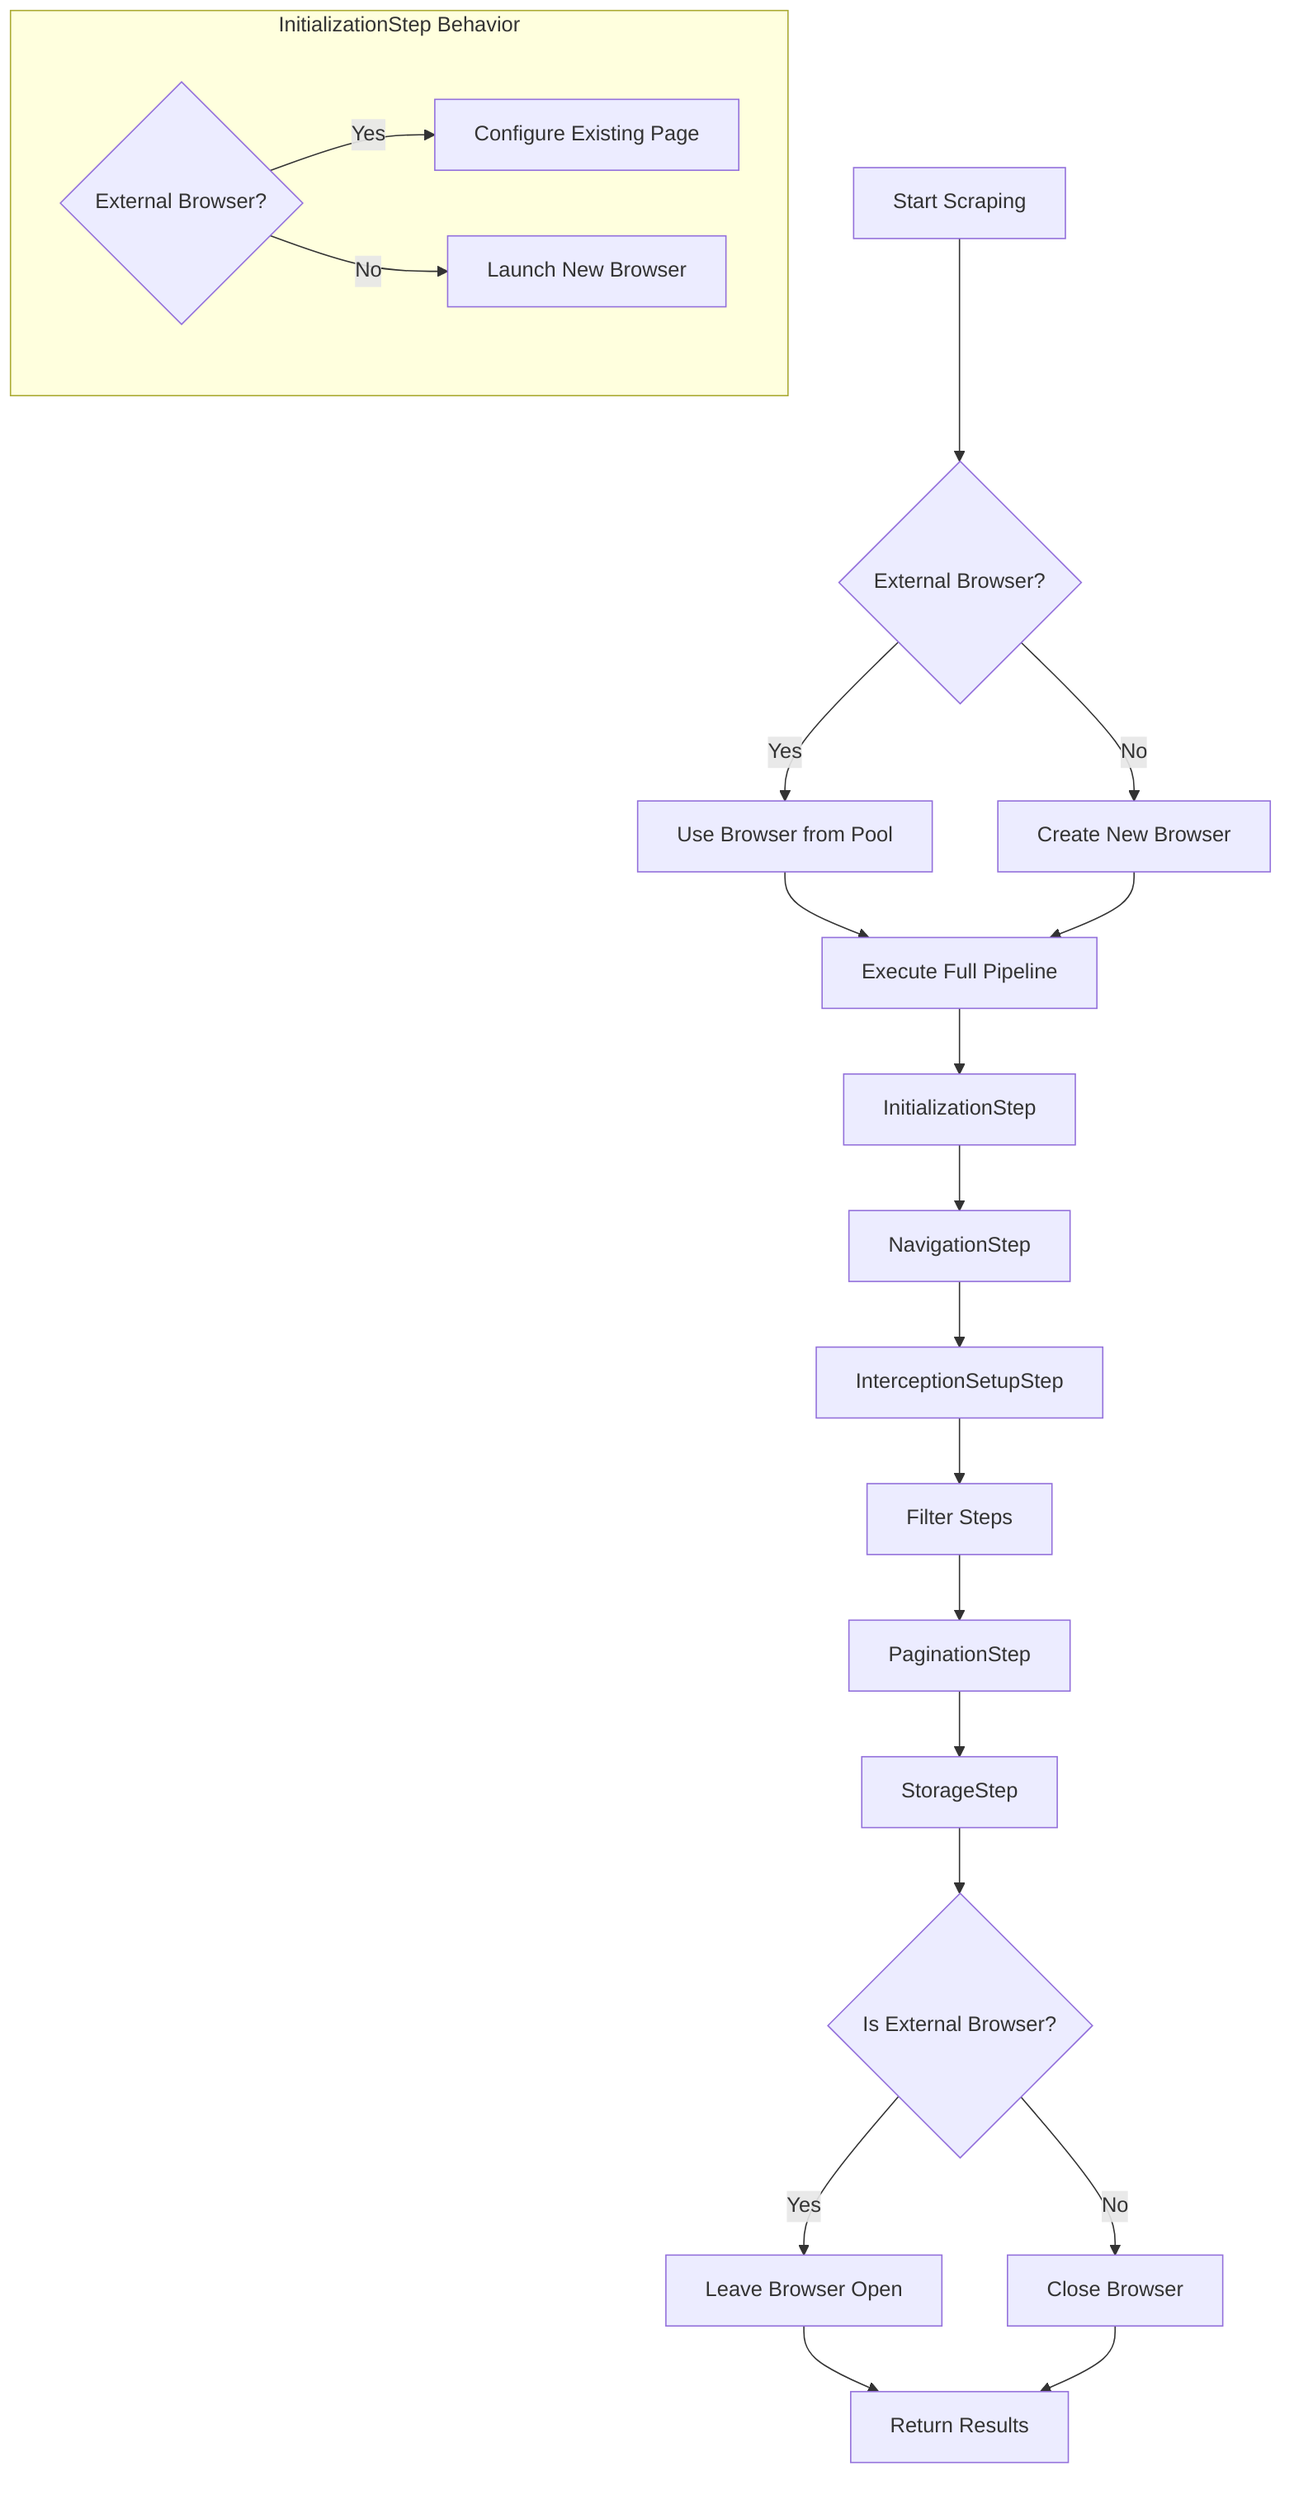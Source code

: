 flowchart TD
    Start[Start Scraping] --> Check{External Browser?}
    
    Check -->|Yes| ExternalPath[Use Browser from Pool]
    Check -->|No| InternalPath[Create New Browser]
    
    ExternalPath --> Pipeline[Execute Full Pipeline]
    InternalPath --> Pipeline
    
    Pipeline --> Init[InitializationStep]
    Init --> Nav[NavigationStep]
    Nav --> Intercept[InterceptionSetupStep]
    Intercept --> Filters[Filter Steps]
    Filters --> Pagination[PaginationStep]
    Pagination --> Storage[StorageStep]
    
    subgraph InitStepDetails [InitializationStep Behavior]
        InitCheck{External Browser?}
        InitCheck -->|Yes| ConfigurePage[Configure Existing Page]
        InitCheck -->|No| LaunchBrowser[Launch New Browser]
    end
    
    Storage --> Cleanup{Is External Browser?}
    Cleanup -->|Yes| LeaveOpen[Leave Browser Open]
    Cleanup -->|No| CloseBrowser[Close Browser]
    
    LeaveOpen --> End[Return Results]
    CloseBrowser --> End